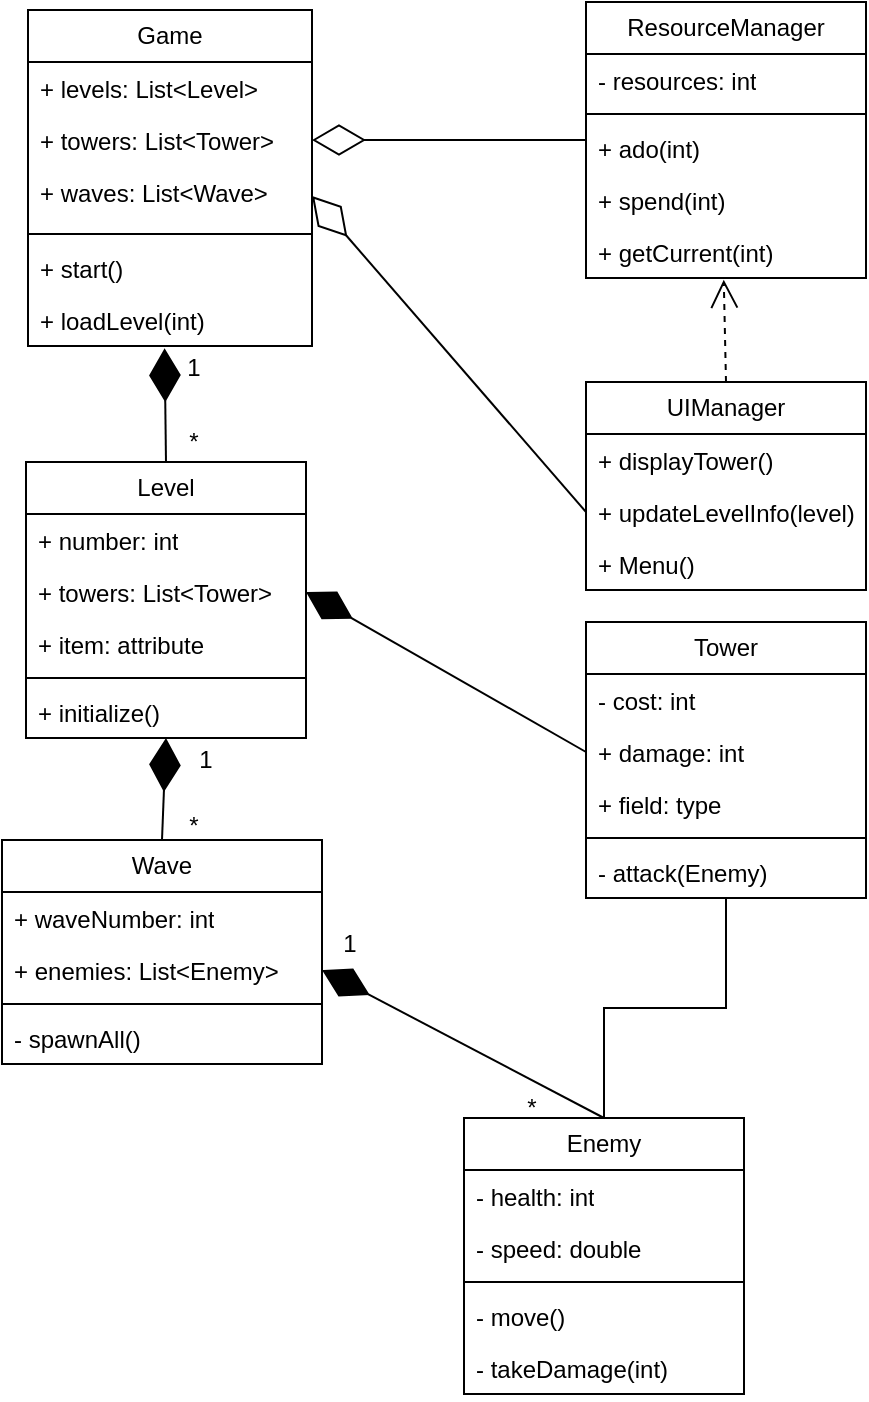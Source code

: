 <mxfile version="26.2.13">
  <diagram name="Страница — 1" id="w1jtmiln1fz2msWwDYp-">
    <mxGraphModel dx="1106" dy="713" grid="0" gridSize="10" guides="1" tooltips="1" connect="1" arrows="1" fold="1" page="1" pageScale="1" pageWidth="827" pageHeight="1169" math="0" shadow="0">
      <root>
        <mxCell id="0" />
        <mxCell id="1" parent="0" />
        <mxCell id="x71IlayoEmbVQV5-A_Ai-1" value="Game" style="swimlane;fontStyle=0;childLayout=stackLayout;horizontal=1;startSize=26;fillColor=none;horizontalStack=0;resizeParent=1;resizeParentMax=0;resizeLast=0;collapsible=1;marginBottom=0;whiteSpace=wrap;html=1;" parent="1" vertex="1">
          <mxGeometry x="201" y="44" width="142" height="168" as="geometry" />
        </mxCell>
        <mxCell id="x71IlayoEmbVQV5-A_Ai-2" value="+ levels: List&amp;lt;Level&amp;gt;" style="text;strokeColor=none;fillColor=none;align=left;verticalAlign=top;spacingLeft=4;spacingRight=4;overflow=hidden;rotatable=0;points=[[0,0.5],[1,0.5]];portConstraint=eastwest;whiteSpace=wrap;html=1;" parent="x71IlayoEmbVQV5-A_Ai-1" vertex="1">
          <mxGeometry y="26" width="142" height="26" as="geometry" />
        </mxCell>
        <mxCell id="x71IlayoEmbVQV5-A_Ai-3" value="+ towers: List&amp;lt;Tower&amp;gt;" style="text;strokeColor=none;fillColor=none;align=left;verticalAlign=top;spacingLeft=4;spacingRight=4;overflow=hidden;rotatable=0;points=[[0,0.5],[1,0.5]];portConstraint=eastwest;whiteSpace=wrap;html=1;" parent="x71IlayoEmbVQV5-A_Ai-1" vertex="1">
          <mxGeometry y="52" width="142" height="26" as="geometry" />
        </mxCell>
        <mxCell id="x71IlayoEmbVQV5-A_Ai-4" value="+ waves: List&amp;lt;Wave&amp;gt;" style="text;strokeColor=none;fillColor=none;align=left;verticalAlign=top;spacingLeft=4;spacingRight=4;overflow=hidden;rotatable=0;points=[[0,0.5],[1,0.5]];portConstraint=eastwest;whiteSpace=wrap;html=1;" parent="x71IlayoEmbVQV5-A_Ai-1" vertex="1">
          <mxGeometry y="78" width="142" height="30" as="geometry" />
        </mxCell>
        <mxCell id="x71IlayoEmbVQV5-A_Ai-24" value="" style="line;strokeWidth=1;fillColor=none;align=left;verticalAlign=middle;spacingTop=-1;spacingLeft=3;spacingRight=3;rotatable=0;labelPosition=right;points=[];portConstraint=eastwest;strokeColor=inherit;" parent="x71IlayoEmbVQV5-A_Ai-1" vertex="1">
          <mxGeometry y="108" width="142" height="8" as="geometry" />
        </mxCell>
        <mxCell id="x71IlayoEmbVQV5-A_Ai-23" value="+ start()" style="text;strokeColor=none;fillColor=none;align=left;verticalAlign=top;spacingLeft=4;spacingRight=4;overflow=hidden;rotatable=0;points=[[0,0.5],[1,0.5]];portConstraint=eastwest;whiteSpace=wrap;html=1;" parent="x71IlayoEmbVQV5-A_Ai-1" vertex="1">
          <mxGeometry y="116" width="142" height="26" as="geometry" />
        </mxCell>
        <mxCell id="x71IlayoEmbVQV5-A_Ai-25" value="+ loadLevel(int)" style="text;strokeColor=none;fillColor=none;align=left;verticalAlign=top;spacingLeft=4;spacingRight=4;overflow=hidden;rotatable=0;points=[[0,0.5],[1,0.5]];portConstraint=eastwest;whiteSpace=wrap;html=1;" parent="x71IlayoEmbVQV5-A_Ai-1" vertex="1">
          <mxGeometry y="142" width="142" height="26" as="geometry" />
        </mxCell>
        <mxCell id="x71IlayoEmbVQV5-A_Ai-5" value="Level" style="swimlane;fontStyle=0;childLayout=stackLayout;horizontal=1;startSize=26;fillColor=none;horizontalStack=0;resizeParent=1;resizeParentMax=0;resizeLast=0;collapsible=1;marginBottom=0;whiteSpace=wrap;html=1;" parent="1" vertex="1">
          <mxGeometry x="200" y="270" width="140" height="138" as="geometry" />
        </mxCell>
        <mxCell id="x71IlayoEmbVQV5-A_Ai-6" value="+ number: int" style="text;strokeColor=none;fillColor=none;align=left;verticalAlign=top;spacingLeft=4;spacingRight=4;overflow=hidden;rotatable=0;points=[[0,0.5],[1,0.5]];portConstraint=eastwest;whiteSpace=wrap;html=1;" parent="x71IlayoEmbVQV5-A_Ai-5" vertex="1">
          <mxGeometry y="26" width="140" height="26" as="geometry" />
        </mxCell>
        <mxCell id="x71IlayoEmbVQV5-A_Ai-7" value="+ towers: List&amp;lt;Tower&amp;gt;" style="text;strokeColor=none;fillColor=none;align=left;verticalAlign=top;spacingLeft=4;spacingRight=4;overflow=hidden;rotatable=0;points=[[0,0.5],[1,0.5]];portConstraint=eastwest;whiteSpace=wrap;html=1;" parent="x71IlayoEmbVQV5-A_Ai-5" vertex="1">
          <mxGeometry y="52" width="140" height="26" as="geometry" />
        </mxCell>
        <mxCell id="x71IlayoEmbVQV5-A_Ai-26" value="+ item: attribute" style="text;strokeColor=none;fillColor=none;align=left;verticalAlign=top;spacingLeft=4;spacingRight=4;overflow=hidden;rotatable=0;points=[[0,0.5],[1,0.5]];portConstraint=eastwest;whiteSpace=wrap;html=1;" parent="x71IlayoEmbVQV5-A_Ai-5" vertex="1">
          <mxGeometry y="78" width="140" height="26" as="geometry" />
        </mxCell>
        <mxCell id="x71IlayoEmbVQV5-A_Ai-27" value="" style="line;strokeWidth=1;fillColor=none;align=left;verticalAlign=middle;spacingTop=-1;spacingLeft=3;spacingRight=3;rotatable=0;labelPosition=right;points=[];portConstraint=eastwest;strokeColor=inherit;" parent="x71IlayoEmbVQV5-A_Ai-5" vertex="1">
          <mxGeometry y="104" width="140" height="8" as="geometry" />
        </mxCell>
        <mxCell id="x71IlayoEmbVQV5-A_Ai-8" value="+ initialize()" style="text;strokeColor=none;fillColor=none;align=left;verticalAlign=top;spacingLeft=4;spacingRight=4;overflow=hidden;rotatable=0;points=[[0,0.5],[1,0.5]];portConstraint=eastwest;whiteSpace=wrap;html=1;" parent="x71IlayoEmbVQV5-A_Ai-5" vertex="1">
          <mxGeometry y="112" width="140" height="26" as="geometry" />
        </mxCell>
        <mxCell id="x71IlayoEmbVQV5-A_Ai-9" value="ResourceManager" style="swimlane;fontStyle=0;childLayout=stackLayout;horizontal=1;startSize=26;fillColor=none;horizontalStack=0;resizeParent=1;resizeParentMax=0;resizeLast=0;collapsible=1;marginBottom=0;whiteSpace=wrap;html=1;" parent="1" vertex="1">
          <mxGeometry x="480" y="40" width="140" height="138" as="geometry" />
        </mxCell>
        <mxCell id="x71IlayoEmbVQV5-A_Ai-10" value="- resources: int" style="text;strokeColor=none;fillColor=none;align=left;verticalAlign=top;spacingLeft=4;spacingRight=4;overflow=hidden;rotatable=0;points=[[0,0.5],[1,0.5]];portConstraint=eastwest;whiteSpace=wrap;html=1;" parent="x71IlayoEmbVQV5-A_Ai-9" vertex="1">
          <mxGeometry y="26" width="140" height="26" as="geometry" />
        </mxCell>
        <mxCell id="x71IlayoEmbVQV5-A_Ai-28" value="" style="line;strokeWidth=1;fillColor=none;align=left;verticalAlign=middle;spacingTop=-1;spacingLeft=3;spacingRight=3;rotatable=0;labelPosition=right;points=[];portConstraint=eastwest;strokeColor=inherit;" parent="x71IlayoEmbVQV5-A_Ai-9" vertex="1">
          <mxGeometry y="52" width="140" height="8" as="geometry" />
        </mxCell>
        <mxCell id="x71IlayoEmbVQV5-A_Ai-11" value="+ ado(int)" style="text;strokeColor=none;fillColor=none;align=left;verticalAlign=top;spacingLeft=4;spacingRight=4;overflow=hidden;rotatable=0;points=[[0,0.5],[1,0.5]];portConstraint=eastwest;whiteSpace=wrap;html=1;" parent="x71IlayoEmbVQV5-A_Ai-9" vertex="1">
          <mxGeometry y="60" width="140" height="26" as="geometry" />
        </mxCell>
        <mxCell id="x71IlayoEmbVQV5-A_Ai-12" value="+ spend(int)" style="text;strokeColor=none;fillColor=none;align=left;verticalAlign=top;spacingLeft=4;spacingRight=4;overflow=hidden;rotatable=0;points=[[0,0.5],[1,0.5]];portConstraint=eastwest;whiteSpace=wrap;html=1;" parent="x71IlayoEmbVQV5-A_Ai-9" vertex="1">
          <mxGeometry y="86" width="140" height="26" as="geometry" />
        </mxCell>
        <mxCell id="x71IlayoEmbVQV5-A_Ai-29" value="+ getCurrent(int)" style="text;strokeColor=none;fillColor=none;align=left;verticalAlign=top;spacingLeft=4;spacingRight=4;overflow=hidden;rotatable=0;points=[[0,0.5],[1,0.5]];portConstraint=eastwest;whiteSpace=wrap;html=1;" parent="x71IlayoEmbVQV5-A_Ai-9" vertex="1">
          <mxGeometry y="112" width="140" height="26" as="geometry" />
        </mxCell>
        <mxCell id="x71IlayoEmbVQV5-A_Ai-13" value="UIManager" style="swimlane;fontStyle=0;childLayout=stackLayout;horizontal=1;startSize=26;fillColor=none;horizontalStack=0;resizeParent=1;resizeParentMax=0;resizeLast=0;collapsible=1;marginBottom=0;whiteSpace=wrap;html=1;" parent="1" vertex="1">
          <mxGeometry x="480" y="230" width="140" height="104" as="geometry" />
        </mxCell>
        <mxCell id="x71IlayoEmbVQV5-A_Ai-15" value="+ displayTower()" style="text;strokeColor=none;fillColor=none;align=left;verticalAlign=top;spacingLeft=4;spacingRight=4;overflow=hidden;rotatable=0;points=[[0,0.5],[1,0.5]];portConstraint=eastwest;whiteSpace=wrap;html=1;" parent="x71IlayoEmbVQV5-A_Ai-13" vertex="1">
          <mxGeometry y="26" width="140" height="26" as="geometry" />
        </mxCell>
        <mxCell id="x71IlayoEmbVQV5-A_Ai-30" value="+ updateLevelInfo(level)" style="text;strokeColor=none;fillColor=none;align=left;verticalAlign=top;spacingLeft=4;spacingRight=4;overflow=hidden;rotatable=0;points=[[0,0.5],[1,0.5]];portConstraint=eastwest;whiteSpace=wrap;html=1;" parent="x71IlayoEmbVQV5-A_Ai-13" vertex="1">
          <mxGeometry y="52" width="140" height="26" as="geometry" />
        </mxCell>
        <mxCell id="x71IlayoEmbVQV5-A_Ai-16" value="+ Menu()" style="text;strokeColor=none;fillColor=none;align=left;verticalAlign=top;spacingLeft=4;spacingRight=4;overflow=hidden;rotatable=0;points=[[0,0.5],[1,0.5]];portConstraint=eastwest;whiteSpace=wrap;html=1;" parent="x71IlayoEmbVQV5-A_Ai-13" vertex="1">
          <mxGeometry y="78" width="140" height="26" as="geometry" />
        </mxCell>
        <mxCell id="x71IlayoEmbVQV5-A_Ai-17" value="Tower" style="swimlane;fontStyle=0;childLayout=stackLayout;horizontal=1;startSize=26;fillColor=none;horizontalStack=0;resizeParent=1;resizeParentMax=0;resizeLast=0;collapsible=1;marginBottom=0;whiteSpace=wrap;html=1;" parent="1" vertex="1">
          <mxGeometry x="480" y="350" width="140" height="138" as="geometry" />
        </mxCell>
        <mxCell id="x71IlayoEmbVQV5-A_Ai-18" value="- cost: int" style="text;strokeColor=none;fillColor=none;align=left;verticalAlign=top;spacingLeft=4;spacingRight=4;overflow=hidden;rotatable=0;points=[[0,0.5],[1,0.5]];portConstraint=eastwest;whiteSpace=wrap;html=1;" parent="x71IlayoEmbVQV5-A_Ai-17" vertex="1">
          <mxGeometry y="26" width="140" height="26" as="geometry" />
        </mxCell>
        <mxCell id="x71IlayoEmbVQV5-A_Ai-19" value="+ damage: int" style="text;strokeColor=none;fillColor=none;align=left;verticalAlign=top;spacingLeft=4;spacingRight=4;overflow=hidden;rotatable=0;points=[[0,0.5],[1,0.5]];portConstraint=eastwest;whiteSpace=wrap;html=1;" parent="x71IlayoEmbVQV5-A_Ai-17" vertex="1">
          <mxGeometry y="52" width="140" height="26" as="geometry" />
        </mxCell>
        <mxCell id="x71IlayoEmbVQV5-A_Ai-20" value="+ field: type" style="text;strokeColor=none;fillColor=none;align=left;verticalAlign=top;spacingLeft=4;spacingRight=4;overflow=hidden;rotatable=0;points=[[0,0.5],[1,0.5]];portConstraint=eastwest;whiteSpace=wrap;html=1;" parent="x71IlayoEmbVQV5-A_Ai-17" vertex="1">
          <mxGeometry y="78" width="140" height="26" as="geometry" />
        </mxCell>
        <mxCell id="x71IlayoEmbVQV5-A_Ai-43" value="" style="line;strokeWidth=1;fillColor=none;align=left;verticalAlign=middle;spacingTop=-1;spacingLeft=3;spacingRight=3;rotatable=0;labelPosition=right;points=[];portConstraint=eastwest;strokeColor=inherit;" parent="x71IlayoEmbVQV5-A_Ai-17" vertex="1">
          <mxGeometry y="104" width="140" height="8" as="geometry" />
        </mxCell>
        <mxCell id="x71IlayoEmbVQV5-A_Ai-42" value="- attack(Enemy)" style="text;strokeColor=none;fillColor=none;align=left;verticalAlign=top;spacingLeft=4;spacingRight=4;overflow=hidden;rotatable=0;points=[[0,0.5],[1,0.5]];portConstraint=eastwest;whiteSpace=wrap;html=1;" parent="x71IlayoEmbVQV5-A_Ai-17" vertex="1">
          <mxGeometry y="112" width="140" height="26" as="geometry" />
        </mxCell>
        <mxCell id="x71IlayoEmbVQV5-A_Ai-31" value="Wave" style="swimlane;fontStyle=0;childLayout=stackLayout;horizontal=1;startSize=26;fillColor=none;horizontalStack=0;resizeParent=1;resizeParentMax=0;resizeLast=0;collapsible=1;marginBottom=0;whiteSpace=wrap;html=1;" parent="1" vertex="1">
          <mxGeometry x="188" y="459" width="160" height="112" as="geometry" />
        </mxCell>
        <mxCell id="x71IlayoEmbVQV5-A_Ai-32" value="+ waveNumber: int" style="text;strokeColor=none;fillColor=none;align=left;verticalAlign=top;spacingLeft=4;spacingRight=4;overflow=hidden;rotatable=0;points=[[0,0.5],[1,0.5]];portConstraint=eastwest;whiteSpace=wrap;html=1;" parent="x71IlayoEmbVQV5-A_Ai-31" vertex="1">
          <mxGeometry y="26" width="160" height="26" as="geometry" />
        </mxCell>
        <mxCell id="x71IlayoEmbVQV5-A_Ai-33" value="+ enemies: List&amp;lt;Enemy&amp;gt;" style="text;strokeColor=none;fillColor=none;align=left;verticalAlign=top;spacingLeft=4;spacingRight=4;overflow=hidden;rotatable=0;points=[[0,0.5],[1,0.5]];portConstraint=eastwest;whiteSpace=wrap;html=1;" parent="x71IlayoEmbVQV5-A_Ai-31" vertex="1">
          <mxGeometry y="52" width="160" height="26" as="geometry" />
        </mxCell>
        <mxCell id="x71IlayoEmbVQV5-A_Ai-35" value="" style="line;strokeWidth=1;fillColor=none;align=left;verticalAlign=middle;spacingTop=-1;spacingLeft=3;spacingRight=3;rotatable=0;labelPosition=right;points=[];portConstraint=eastwest;strokeColor=inherit;" parent="x71IlayoEmbVQV5-A_Ai-31" vertex="1">
          <mxGeometry y="78" width="160" height="8" as="geometry" />
        </mxCell>
        <mxCell id="x71IlayoEmbVQV5-A_Ai-34" value="- spawnAll()" style="text;strokeColor=none;fillColor=none;align=left;verticalAlign=top;spacingLeft=4;spacingRight=4;overflow=hidden;rotatable=0;points=[[0,0.5],[1,0.5]];portConstraint=eastwest;whiteSpace=wrap;html=1;" parent="x71IlayoEmbVQV5-A_Ai-31" vertex="1">
          <mxGeometry y="86" width="160" height="26" as="geometry" />
        </mxCell>
        <mxCell id="JAwuiB-prrWruqMw803B-7" style="edgeStyle=orthogonalEdgeStyle;rounded=0;orthogonalLoop=1;jettySize=auto;html=1;exitX=0.5;exitY=0;exitDx=0;exitDy=0;entryX=0.5;entryY=1;entryDx=0;entryDy=0;endArrow=none;startFill=0;" edge="1" parent="1" source="x71IlayoEmbVQV5-A_Ai-36" target="x71IlayoEmbVQV5-A_Ai-17">
          <mxGeometry relative="1" as="geometry" />
        </mxCell>
        <mxCell id="x71IlayoEmbVQV5-A_Ai-36" value="Enemy" style="swimlane;fontStyle=0;childLayout=stackLayout;horizontal=1;startSize=26;fillColor=none;horizontalStack=0;resizeParent=1;resizeParentMax=0;resizeLast=0;collapsible=1;marginBottom=0;whiteSpace=wrap;html=1;" parent="1" vertex="1">
          <mxGeometry x="419" y="598" width="140" height="138" as="geometry" />
        </mxCell>
        <mxCell id="x71IlayoEmbVQV5-A_Ai-37" value="- health: int" style="text;strokeColor=none;fillColor=none;align=left;verticalAlign=top;spacingLeft=4;spacingRight=4;overflow=hidden;rotatable=0;points=[[0,0.5],[1,0.5]];portConstraint=eastwest;whiteSpace=wrap;html=1;" parent="x71IlayoEmbVQV5-A_Ai-36" vertex="1">
          <mxGeometry y="26" width="140" height="26" as="geometry" />
        </mxCell>
        <mxCell id="x71IlayoEmbVQV5-A_Ai-38" value="- speed: double" style="text;strokeColor=none;fillColor=none;align=left;verticalAlign=top;spacingLeft=4;spacingRight=4;overflow=hidden;rotatable=0;points=[[0,0.5],[1,0.5]];portConstraint=eastwest;whiteSpace=wrap;html=1;" parent="x71IlayoEmbVQV5-A_Ai-36" vertex="1">
          <mxGeometry y="52" width="140" height="26" as="geometry" />
        </mxCell>
        <mxCell id="x71IlayoEmbVQV5-A_Ai-41" value="" style="line;strokeWidth=1;fillColor=none;align=left;verticalAlign=middle;spacingTop=-1;spacingLeft=3;spacingRight=3;rotatable=0;labelPosition=right;points=[];portConstraint=eastwest;strokeColor=inherit;" parent="x71IlayoEmbVQV5-A_Ai-36" vertex="1">
          <mxGeometry y="78" width="140" height="8" as="geometry" />
        </mxCell>
        <mxCell id="x71IlayoEmbVQV5-A_Ai-39" value="- move()" style="text;strokeColor=none;fillColor=none;align=left;verticalAlign=top;spacingLeft=4;spacingRight=4;overflow=hidden;rotatable=0;points=[[0,0.5],[1,0.5]];portConstraint=eastwest;whiteSpace=wrap;html=1;" parent="x71IlayoEmbVQV5-A_Ai-36" vertex="1">
          <mxGeometry y="86" width="140" height="26" as="geometry" />
        </mxCell>
        <mxCell id="x71IlayoEmbVQV5-A_Ai-40" value="- takeDamage(int)" style="text;strokeColor=none;fillColor=none;align=left;verticalAlign=top;spacingLeft=4;spacingRight=4;overflow=hidden;rotatable=0;points=[[0,0.5],[1,0.5]];portConstraint=eastwest;whiteSpace=wrap;html=1;" parent="x71IlayoEmbVQV5-A_Ai-36" vertex="1">
          <mxGeometry y="112" width="140" height="26" as="geometry" />
        </mxCell>
        <mxCell id="JAwuiB-prrWruqMw803B-3" value="" style="endArrow=diamondThin;endFill=1;endSize=24;html=1;rounded=0;entryX=0.481;entryY=1.045;entryDx=0;entryDy=0;entryPerimeter=0;exitX=0.5;exitY=0;exitDx=0;exitDy=0;" edge="1" parent="1" source="x71IlayoEmbVQV5-A_Ai-5" target="x71IlayoEmbVQV5-A_Ai-25">
          <mxGeometry width="160" relative="1" as="geometry">
            <mxPoint x="294" y="297" as="sourcePoint" />
            <mxPoint x="454" y="297" as="targetPoint" />
          </mxGeometry>
        </mxCell>
        <mxCell id="JAwuiB-prrWruqMw803B-4" value="" style="endArrow=diamondThin;endFill=1;endSize=24;html=1;rounded=0;exitX=0;exitY=0.5;exitDx=0;exitDy=0;entryX=1;entryY=0.5;entryDx=0;entryDy=0;" edge="1" parent="1" source="x71IlayoEmbVQV5-A_Ai-19" target="x71IlayoEmbVQV5-A_Ai-7">
          <mxGeometry width="160" relative="1" as="geometry">
            <mxPoint x="318" y="367" as="sourcePoint" />
            <mxPoint x="420" y="330" as="targetPoint" />
          </mxGeometry>
        </mxCell>
        <mxCell id="JAwuiB-prrWruqMw803B-5" value="" style="endArrow=diamondThin;endFill=1;endSize=24;html=1;rounded=0;exitX=0.5;exitY=0;exitDx=0;exitDy=0;entryX=0.5;entryY=1;entryDx=0;entryDy=0;" edge="1" parent="1" source="x71IlayoEmbVQV5-A_Ai-31" target="x71IlayoEmbVQV5-A_Ai-5">
          <mxGeometry width="160" relative="1" as="geometry">
            <mxPoint x="318" y="394" as="sourcePoint" />
            <mxPoint x="478" y="394" as="targetPoint" />
          </mxGeometry>
        </mxCell>
        <mxCell id="JAwuiB-prrWruqMw803B-6" value="" style="endArrow=diamondThin;endFill=1;endSize=24;html=1;rounded=0;entryX=1;entryY=0.5;entryDx=0;entryDy=0;exitX=0.5;exitY=0;exitDx=0;exitDy=0;" edge="1" parent="1" source="x71IlayoEmbVQV5-A_Ai-36" target="x71IlayoEmbVQV5-A_Ai-33">
          <mxGeometry width="160" relative="1" as="geometry">
            <mxPoint x="502" y="566" as="sourcePoint" />
            <mxPoint x="478" y="566" as="targetPoint" />
          </mxGeometry>
        </mxCell>
        <mxCell id="JAwuiB-prrWruqMw803B-8" value="" style="endArrow=diamondThin;endFill=0;endSize=24;html=1;rounded=0;entryX=1;entryY=0.5;entryDx=0;entryDy=0;exitX=0;exitY=0.5;exitDx=0;exitDy=0;" edge="1" parent="1" source="x71IlayoEmbVQV5-A_Ai-9" target="x71IlayoEmbVQV5-A_Ai-3">
          <mxGeometry width="160" relative="1" as="geometry">
            <mxPoint x="474" y="147" as="sourcePoint" />
            <mxPoint x="478" y="222" as="targetPoint" />
          </mxGeometry>
        </mxCell>
        <mxCell id="JAwuiB-prrWruqMw803B-9" value="" style="endArrow=diamondThin;endFill=0;endSize=24;html=1;rounded=0;exitX=0;exitY=0.5;exitDx=0;exitDy=0;entryX=1;entryY=0.5;entryDx=0;entryDy=0;" edge="1" parent="1" source="x71IlayoEmbVQV5-A_Ai-30" target="x71IlayoEmbVQV5-A_Ai-4">
          <mxGeometry width="160" relative="1" as="geometry">
            <mxPoint x="304" y="280" as="sourcePoint" />
            <mxPoint x="464" y="280" as="targetPoint" />
          </mxGeometry>
        </mxCell>
        <mxCell id="JAwuiB-prrWruqMw803B-11" value="" style="endArrow=open;endSize=12;dashed=1;html=1;rounded=0;exitX=0.5;exitY=0;exitDx=0;exitDy=0;entryX=0.492;entryY=1.032;entryDx=0;entryDy=0;entryPerimeter=0;" edge="1" parent="1" source="x71IlayoEmbVQV5-A_Ai-13" target="x71IlayoEmbVQV5-A_Ai-29">
          <mxGeometry width="160" relative="1" as="geometry">
            <mxPoint x="304" y="280" as="sourcePoint" />
            <mxPoint x="464" y="280" as="targetPoint" />
          </mxGeometry>
        </mxCell>
        <mxCell id="JAwuiB-prrWruqMw803B-13" value="1" style="text;html=1;align=center;verticalAlign=middle;whiteSpace=wrap;rounded=0;" vertex="1" parent="1">
          <mxGeometry x="254" y="208" width="60" height="30" as="geometry" />
        </mxCell>
        <mxCell id="JAwuiB-prrWruqMw803B-14" value="*" style="text;html=1;align=center;verticalAlign=middle;whiteSpace=wrap;rounded=0;" vertex="1" parent="1">
          <mxGeometry x="254" y="245" width="60" height="30" as="geometry" />
        </mxCell>
        <mxCell id="JAwuiB-prrWruqMw803B-15" value="1" style="text;html=1;align=center;verticalAlign=middle;whiteSpace=wrap;rounded=0;" vertex="1" parent="1">
          <mxGeometry x="260" y="404" width="60" height="30" as="geometry" />
        </mxCell>
        <mxCell id="JAwuiB-prrWruqMw803B-16" value="*" style="text;html=1;align=center;verticalAlign=middle;whiteSpace=wrap;rounded=0;" vertex="1" parent="1">
          <mxGeometry x="254" y="437" width="60" height="30" as="geometry" />
        </mxCell>
        <mxCell id="JAwuiB-prrWruqMw803B-17" value="1" style="text;html=1;align=center;verticalAlign=middle;whiteSpace=wrap;rounded=0;" vertex="1" parent="1">
          <mxGeometry x="332" y="496" width="60" height="30" as="geometry" />
        </mxCell>
        <mxCell id="JAwuiB-prrWruqMw803B-18" value="*" style="text;html=1;align=center;verticalAlign=middle;whiteSpace=wrap;rounded=0;" vertex="1" parent="1">
          <mxGeometry x="423" y="578" width="60" height="30" as="geometry" />
        </mxCell>
      </root>
    </mxGraphModel>
  </diagram>
</mxfile>
